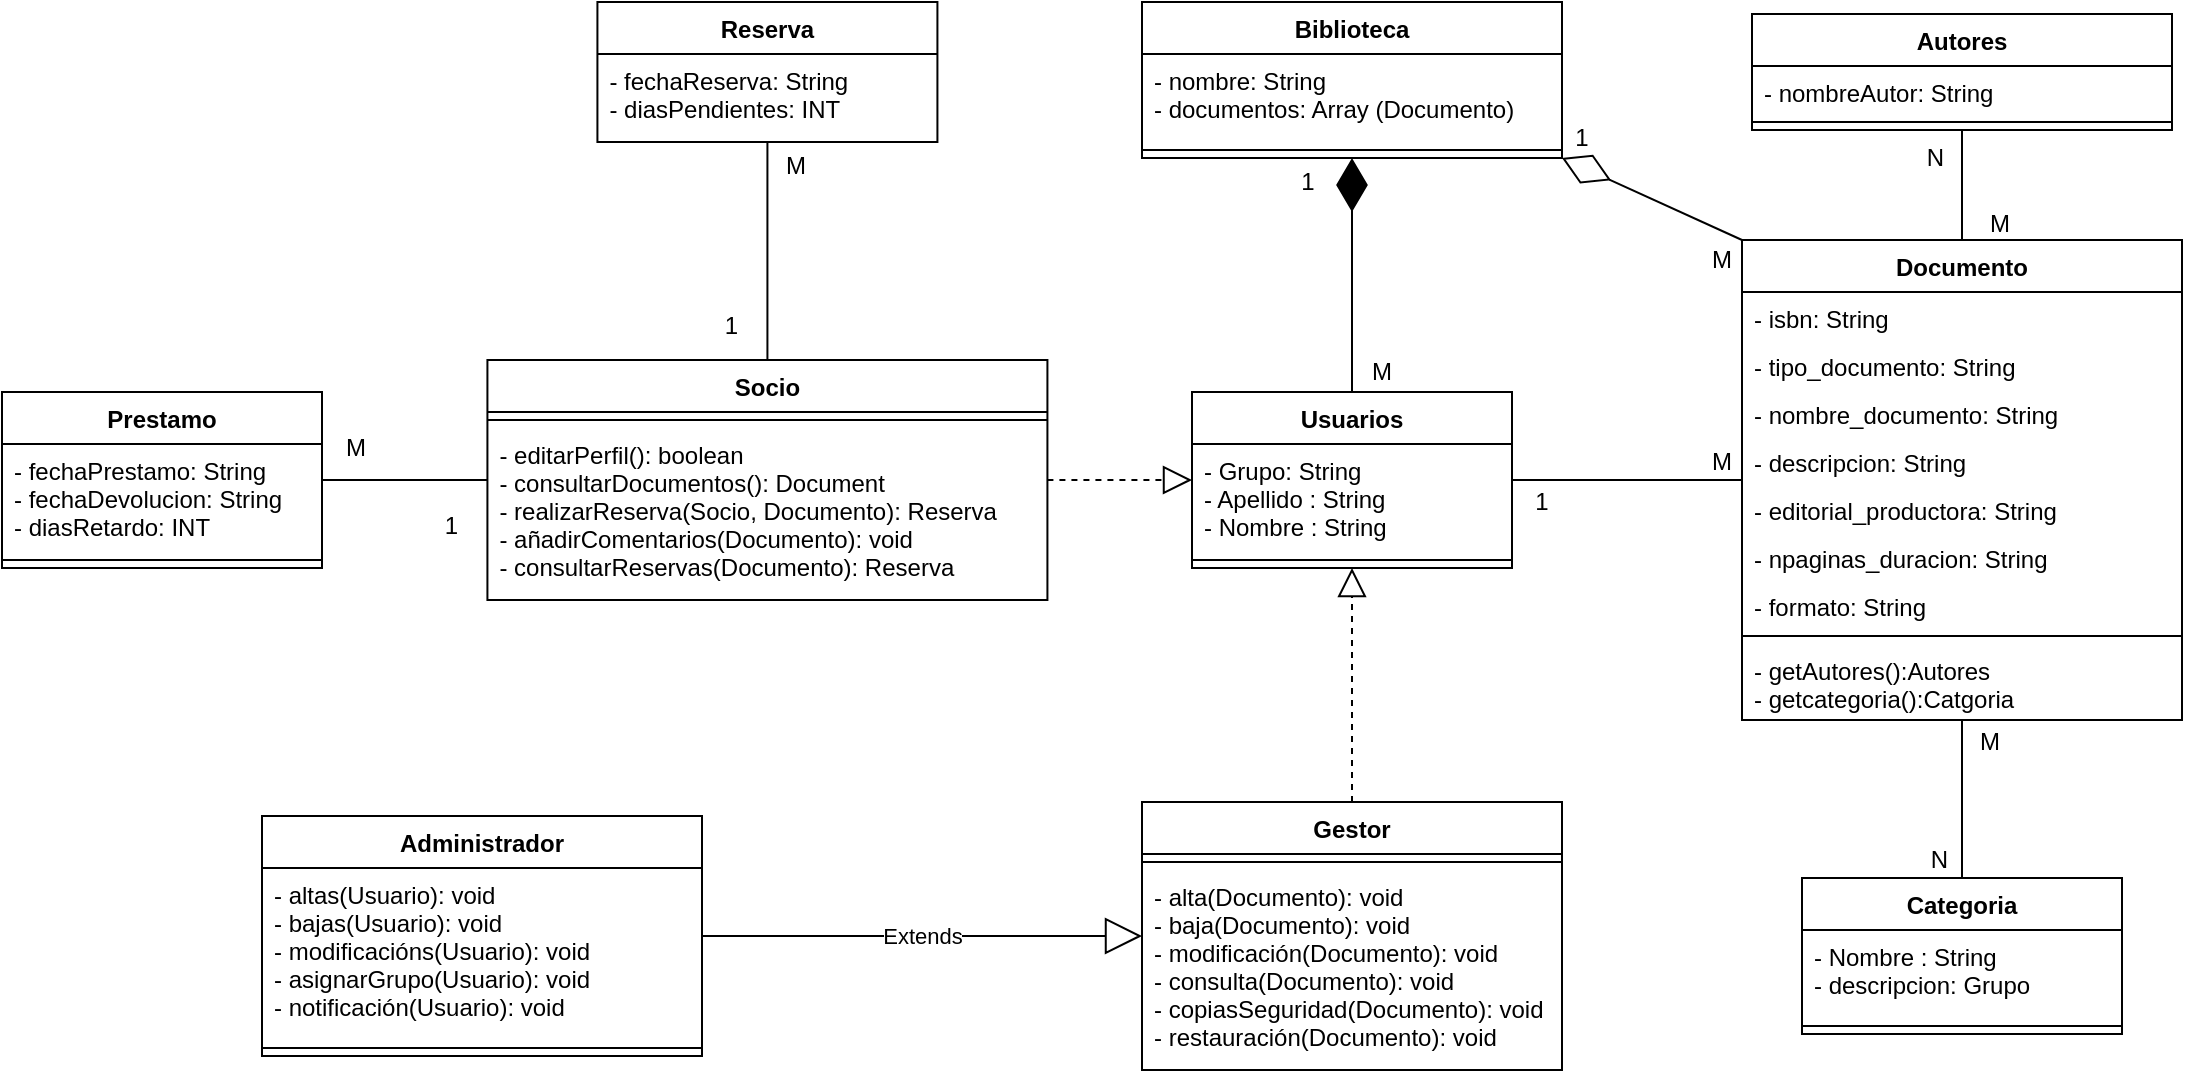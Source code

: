 <mxfile version="21.3.2" type="github">
  <diagram name="Página-1" id="AwrBdzoYUAu0STF_QJqE">
    <mxGraphModel dx="2181" dy="1824" grid="1" gridSize="10" guides="1" tooltips="1" connect="1" arrows="1" fold="1" page="1" pageScale="1" pageWidth="827" pageHeight="1169" math="0" shadow="0">
      <root>
        <mxCell id="0" />
        <mxCell id="1" parent="0" />
        <mxCell id="6VpIvGpCJ8_AKMY0z0iE-1" value="Usuarios" style="swimlane;fontStyle=1;align=center;verticalAlign=top;childLayout=stackLayout;horizontal=1;startSize=26;horizontalStack=0;resizeParent=1;resizeParentMax=0;resizeLast=0;collapsible=1;marginBottom=0;" vertex="1" parent="1">
          <mxGeometry x="285" y="-45" width="160" height="88" as="geometry">
            <mxRectangle x="210" y="10" width="90" height="30" as="alternateBounds" />
          </mxGeometry>
        </mxCell>
        <mxCell id="6VpIvGpCJ8_AKMY0z0iE-2" value="- Grupo: String&#xa;- Apellido : String&#xa;- Nombre : String&#xa;" style="text;strokeColor=none;fillColor=none;align=left;verticalAlign=top;spacingLeft=4;spacingRight=4;overflow=hidden;rotatable=0;points=[[0,0.5],[1,0.5]];portConstraint=eastwest;" vertex="1" parent="6VpIvGpCJ8_AKMY0z0iE-1">
          <mxGeometry y="26" width="160" height="54" as="geometry" />
        </mxCell>
        <mxCell id="6VpIvGpCJ8_AKMY0z0iE-3" value="" style="line;strokeWidth=1;fillColor=none;align=left;verticalAlign=middle;spacingTop=-1;spacingLeft=3;spacingRight=3;rotatable=0;labelPosition=right;points=[];portConstraint=eastwest;strokeColor=inherit;" vertex="1" parent="6VpIvGpCJ8_AKMY0z0iE-1">
          <mxGeometry y="80" width="160" height="8" as="geometry" />
        </mxCell>
        <mxCell id="6VpIvGpCJ8_AKMY0z0iE-4" value="Administrador" style="swimlane;fontStyle=1;align=center;verticalAlign=top;childLayout=stackLayout;horizontal=1;startSize=26;horizontalStack=0;resizeParent=1;resizeParentMax=0;resizeLast=0;collapsible=1;marginBottom=0;" vertex="1" parent="1">
          <mxGeometry x="-180.0" y="167" width="220" height="120" as="geometry" />
        </mxCell>
        <mxCell id="6VpIvGpCJ8_AKMY0z0iE-6" value="- altas(Usuario): void&#xa;- bajas(Usuario): void&#xa;- modificacións(Usuario): void&#xa;- asignarGrupo(Usuario): void&#xa;- notificación(Usuario): void&#xa;" style="text;strokeColor=none;fillColor=none;align=left;verticalAlign=top;spacingLeft=4;spacingRight=4;overflow=hidden;rotatable=0;points=[[0,0.5],[1,0.5]];portConstraint=eastwest;" vertex="1" parent="6VpIvGpCJ8_AKMY0z0iE-4">
          <mxGeometry y="26" width="220" height="86" as="geometry" />
        </mxCell>
        <mxCell id="6VpIvGpCJ8_AKMY0z0iE-5" value="" style="line;strokeWidth=1;fillColor=none;align=left;verticalAlign=middle;spacingTop=-1;spacingLeft=3;spacingRight=3;rotatable=0;labelPosition=right;points=[];portConstraint=eastwest;strokeColor=inherit;" vertex="1" parent="6VpIvGpCJ8_AKMY0z0iE-4">
          <mxGeometry y="112" width="220" height="8" as="geometry" />
        </mxCell>
        <mxCell id="6VpIvGpCJ8_AKMY0z0iE-7" value="Gestor" style="swimlane;fontStyle=1;align=center;verticalAlign=top;childLayout=stackLayout;horizontal=1;startSize=26;horizontalStack=0;resizeParent=1;resizeParentMax=0;resizeLast=0;collapsible=1;marginBottom=0;" vertex="1" parent="1">
          <mxGeometry x="260" y="160" width="210" height="134" as="geometry" />
        </mxCell>
        <mxCell id="6VpIvGpCJ8_AKMY0z0iE-8" value="" style="line;strokeWidth=1;fillColor=none;align=left;verticalAlign=middle;spacingTop=-1;spacingLeft=3;spacingRight=3;rotatable=0;labelPosition=right;points=[];portConstraint=eastwest;strokeColor=inherit;" vertex="1" parent="6VpIvGpCJ8_AKMY0z0iE-7">
          <mxGeometry y="26" width="210" height="8" as="geometry" />
        </mxCell>
        <mxCell id="6VpIvGpCJ8_AKMY0z0iE-9" value="- alta(Documento): void&#xa;- baja(Documento): void&#xa;- modificación(Documento): void&#xa;- consulta(Documento): void&#xa;- copiasSeguridad(Documento): void&#xa;- restauración(Documento): void&#xa;&#xa;" style="text;strokeColor=none;fillColor=none;align=left;verticalAlign=top;spacingLeft=4;spacingRight=4;overflow=hidden;rotatable=0;points=[[0,0.5],[1,0.5]];portConstraint=eastwest;" vertex="1" parent="6VpIvGpCJ8_AKMY0z0iE-7">
          <mxGeometry y="34" width="210" height="100" as="geometry" />
        </mxCell>
        <mxCell id="6VpIvGpCJ8_AKMY0z0iE-10" value="Socio" style="swimlane;fontStyle=1;align=center;verticalAlign=top;childLayout=stackLayout;horizontal=1;startSize=26;horizontalStack=0;resizeParent=1;resizeParentMax=0;resizeLast=0;collapsible=1;marginBottom=0;" vertex="1" parent="1">
          <mxGeometry x="-67.29" y="-61" width="280" height="120" as="geometry" />
        </mxCell>
        <mxCell id="6VpIvGpCJ8_AKMY0z0iE-11" value="" style="line;strokeWidth=1;fillColor=none;align=left;verticalAlign=middle;spacingTop=-1;spacingLeft=3;spacingRight=3;rotatable=0;labelPosition=right;points=[];portConstraint=eastwest;strokeColor=inherit;" vertex="1" parent="6VpIvGpCJ8_AKMY0z0iE-10">
          <mxGeometry y="26" width="280" height="8" as="geometry" />
        </mxCell>
        <mxCell id="6VpIvGpCJ8_AKMY0z0iE-12" value="- editarPerfil(): boolean&#xa;- consultarDocumentos(): Document&#xa;- realizarReserva(Socio, Documento): Reserva&#xa;- añadirComentarios(Documento): void&#xa;- consultarReservas(Documento): Reserva&#xa;&#xa;" style="text;strokeColor=none;fillColor=none;align=left;verticalAlign=top;spacingLeft=4;spacingRight=4;overflow=hidden;rotatable=0;points=[[0,0.5],[1,0.5]];portConstraint=eastwest;" vertex="1" parent="6VpIvGpCJ8_AKMY0z0iE-10">
          <mxGeometry y="34" width="280" height="86" as="geometry" />
        </mxCell>
        <mxCell id="6VpIvGpCJ8_AKMY0z0iE-13" value="Documento" style="swimlane;fontStyle=1;align=center;verticalAlign=top;childLayout=stackLayout;horizontal=1;startSize=26;horizontalStack=0;resizeParent=1;resizeParentMax=0;resizeLast=0;collapsible=1;marginBottom=0;" vertex="1" parent="1">
          <mxGeometry x="560" y="-121" width="220" height="240" as="geometry">
            <mxRectangle x="735" y="-50" width="110" height="30" as="alternateBounds" />
          </mxGeometry>
        </mxCell>
        <mxCell id="6VpIvGpCJ8_AKMY0z0iE-14" value="- isbn: String" style="text;strokeColor=none;fillColor=none;align=left;verticalAlign=top;spacingLeft=4;spacingRight=4;overflow=hidden;rotatable=0;points=[[0,0.5],[1,0.5]];portConstraint=eastwest;" vertex="1" parent="6VpIvGpCJ8_AKMY0z0iE-13">
          <mxGeometry y="26" width="220" height="24" as="geometry" />
        </mxCell>
        <mxCell id="6VpIvGpCJ8_AKMY0z0iE-15" value="- tipo_documento: String" style="text;strokeColor=none;fillColor=none;align=left;verticalAlign=top;spacingLeft=4;spacingRight=4;overflow=hidden;rotatable=0;points=[[0,0.5],[1,0.5]];portConstraint=eastwest;" vertex="1" parent="6VpIvGpCJ8_AKMY0z0iE-13">
          <mxGeometry y="50" width="220" height="24" as="geometry" />
        </mxCell>
        <mxCell id="6VpIvGpCJ8_AKMY0z0iE-16" value="- nombre_documento: String" style="text;strokeColor=none;fillColor=none;align=left;verticalAlign=top;spacingLeft=4;spacingRight=4;overflow=hidden;rotatable=0;points=[[0,0.5],[1,0.5]];portConstraint=eastwest;" vertex="1" parent="6VpIvGpCJ8_AKMY0z0iE-13">
          <mxGeometry y="74" width="220" height="24" as="geometry" />
        </mxCell>
        <mxCell id="6VpIvGpCJ8_AKMY0z0iE-17" value="- descripcion: String" style="text;strokeColor=none;fillColor=none;align=left;verticalAlign=top;spacingLeft=4;spacingRight=4;overflow=hidden;rotatable=0;points=[[0,0.5],[1,0.5]];portConstraint=eastwest;" vertex="1" parent="6VpIvGpCJ8_AKMY0z0iE-13">
          <mxGeometry y="98" width="220" height="24" as="geometry" />
        </mxCell>
        <mxCell id="6VpIvGpCJ8_AKMY0z0iE-18" value="- editorial_productora: String" style="text;strokeColor=none;fillColor=none;align=left;verticalAlign=top;spacingLeft=4;spacingRight=4;overflow=hidden;rotatable=0;points=[[0,0.5],[1,0.5]];portConstraint=eastwest;" vertex="1" parent="6VpIvGpCJ8_AKMY0z0iE-13">
          <mxGeometry y="122" width="220" height="24" as="geometry" />
        </mxCell>
        <mxCell id="6VpIvGpCJ8_AKMY0z0iE-19" value="- npaginas_duracion: String" style="text;strokeColor=none;fillColor=none;align=left;verticalAlign=top;spacingLeft=4;spacingRight=4;overflow=hidden;rotatable=0;points=[[0,0.5],[1,0.5]];portConstraint=eastwest;" vertex="1" parent="6VpIvGpCJ8_AKMY0z0iE-13">
          <mxGeometry y="146" width="220" height="24" as="geometry" />
        </mxCell>
        <mxCell id="6VpIvGpCJ8_AKMY0z0iE-20" value="- formato: String" style="text;strokeColor=none;fillColor=none;align=left;verticalAlign=top;spacingLeft=4;spacingRight=4;overflow=hidden;rotatable=0;points=[[0,0.5],[1,0.5]];portConstraint=eastwest;" vertex="1" parent="6VpIvGpCJ8_AKMY0z0iE-13">
          <mxGeometry y="170" width="220" height="24" as="geometry" />
        </mxCell>
        <mxCell id="6VpIvGpCJ8_AKMY0z0iE-21" value="" style="line;strokeWidth=1;fillColor=none;align=left;verticalAlign=middle;spacingTop=-1;spacingLeft=3;spacingRight=3;rotatable=0;labelPosition=right;points=[];portConstraint=eastwest;strokeColor=inherit;" vertex="1" parent="6VpIvGpCJ8_AKMY0z0iE-13">
          <mxGeometry y="194" width="220" height="8" as="geometry" />
        </mxCell>
        <mxCell id="6VpIvGpCJ8_AKMY0z0iE-22" value="- getAutores():Autores&#xa;- getcategoria():Catgoria&#xa;" style="text;strokeColor=none;fillColor=none;align=left;verticalAlign=top;spacingLeft=4;spacingRight=4;overflow=hidden;rotatable=0;points=[[0,0.5],[1,0.5]];portConstraint=eastwest;" vertex="1" parent="6VpIvGpCJ8_AKMY0z0iE-13">
          <mxGeometry y="202" width="220" height="38" as="geometry" />
        </mxCell>
        <mxCell id="6VpIvGpCJ8_AKMY0z0iE-23" value="Biblioteca" style="swimlane;fontStyle=1;align=center;verticalAlign=top;childLayout=stackLayout;horizontal=1;startSize=26;horizontalStack=0;resizeParent=1;resizeParentMax=0;resizeLast=0;collapsible=1;marginBottom=0;" vertex="1" parent="1">
          <mxGeometry x="260" y="-240" width="210" height="78" as="geometry">
            <mxRectangle x="20" y="10" width="100" height="30" as="alternateBounds" />
          </mxGeometry>
        </mxCell>
        <mxCell id="6VpIvGpCJ8_AKMY0z0iE-24" value="- nombre: String&#xa;- documentos: Array (Documento)" style="text;strokeColor=none;fillColor=none;align=left;verticalAlign=top;spacingLeft=4;spacingRight=4;overflow=hidden;rotatable=0;points=[[0,0.5],[1,0.5]];portConstraint=eastwest;" vertex="1" parent="6VpIvGpCJ8_AKMY0z0iE-23">
          <mxGeometry y="26" width="210" height="44" as="geometry" />
        </mxCell>
        <mxCell id="6VpIvGpCJ8_AKMY0z0iE-25" value="" style="line;strokeWidth=1;fillColor=none;align=left;verticalAlign=middle;spacingTop=-1;spacingLeft=3;spacingRight=3;rotatable=0;labelPosition=right;points=[];portConstraint=eastwest;strokeColor=inherit;" vertex="1" parent="6VpIvGpCJ8_AKMY0z0iE-23">
          <mxGeometry y="70" width="210" height="8" as="geometry" />
        </mxCell>
        <mxCell id="6VpIvGpCJ8_AKMY0z0iE-26" value="Reserva" style="swimlane;fontStyle=1;align=center;verticalAlign=top;childLayout=stackLayout;horizontal=1;startSize=26;horizontalStack=0;resizeParent=1;resizeParentMax=0;resizeLast=0;collapsible=1;marginBottom=0;" vertex="1" parent="1">
          <mxGeometry x="-12.29" y="-240" width="170" height="70" as="geometry" />
        </mxCell>
        <mxCell id="6VpIvGpCJ8_AKMY0z0iE-27" value="- fechaReserva: String&#xa;- diasPendientes: INT&#xa;" style="text;strokeColor=none;fillColor=none;align=left;verticalAlign=top;spacingLeft=4;spacingRight=4;overflow=hidden;rotatable=0;points=[[0,0.5],[1,0.5]];portConstraint=eastwest;" vertex="1" parent="6VpIvGpCJ8_AKMY0z0iE-26">
          <mxGeometry y="26" width="170" height="44" as="geometry" />
        </mxCell>
        <mxCell id="6VpIvGpCJ8_AKMY0z0iE-29" value="" style="endArrow=diamondThin;endFill=1;endSize=24;html=1;rounded=0;" edge="1" parent="1" source="6VpIvGpCJ8_AKMY0z0iE-1" target="6VpIvGpCJ8_AKMY0z0iE-23">
          <mxGeometry width="160" relative="1" as="geometry">
            <mxPoint x="195.0" y="40" as="sourcePoint" />
            <mxPoint x="105.0" y="40" as="targetPoint" />
          </mxGeometry>
        </mxCell>
        <mxCell id="6VpIvGpCJ8_AKMY0z0iE-34" value="" style="endArrow=block;dashed=1;endFill=0;endSize=12;html=1;rounded=0;" edge="1" parent="1" source="6VpIvGpCJ8_AKMY0z0iE-10" target="6VpIvGpCJ8_AKMY0z0iE-1">
          <mxGeometry width="160" relative="1" as="geometry">
            <mxPoint x="77.71" y="317" as="sourcePoint" />
            <mxPoint x="257.71" y="62.138" as="targetPoint" />
          </mxGeometry>
        </mxCell>
        <mxCell id="6VpIvGpCJ8_AKMY0z0iE-35" value="Autores" style="swimlane;fontStyle=1;align=center;verticalAlign=top;childLayout=stackLayout;horizontal=1;startSize=26;horizontalStack=0;resizeParent=1;resizeParentMax=0;resizeLast=0;collapsible=1;marginBottom=0;" vertex="1" parent="1">
          <mxGeometry x="565" y="-234" width="210" height="58" as="geometry" />
        </mxCell>
        <mxCell id="6VpIvGpCJ8_AKMY0z0iE-36" value="- nombreAutor: String&#xa;&#xa;" style="text;strokeColor=none;fillColor=none;align=left;verticalAlign=top;spacingLeft=4;spacingRight=4;overflow=hidden;rotatable=0;points=[[0,0.5],[1,0.5]];portConstraint=eastwest;" vertex="1" parent="6VpIvGpCJ8_AKMY0z0iE-35">
          <mxGeometry y="26" width="210" height="24" as="geometry" />
        </mxCell>
        <mxCell id="6VpIvGpCJ8_AKMY0z0iE-37" value="" style="line;strokeWidth=1;fillColor=none;align=left;verticalAlign=middle;spacingTop=-1;spacingLeft=3;spacingRight=3;rotatable=0;labelPosition=right;points=[];portConstraint=eastwest;strokeColor=inherit;" vertex="1" parent="6VpIvGpCJ8_AKMY0z0iE-35">
          <mxGeometry y="50" width="210" height="8" as="geometry" />
        </mxCell>
        <mxCell id="6VpIvGpCJ8_AKMY0z0iE-38" value="" style="endArrow=diamondThin;endFill=0;endSize=24;html=1;rounded=0;entryX=1;entryY=1;entryDx=0;entryDy=0;exitX=0;exitY=0;exitDx=0;exitDy=0;" edge="1" parent="1" source="6VpIvGpCJ8_AKMY0z0iE-13" target="6VpIvGpCJ8_AKMY0z0iE-23">
          <mxGeometry width="160" relative="1" as="geometry">
            <mxPoint x="425" y="200" as="sourcePoint" />
            <mxPoint x="585" y="200" as="targetPoint" />
          </mxGeometry>
        </mxCell>
        <mxCell id="6VpIvGpCJ8_AKMY0z0iE-39" value="" style="endArrow=block;dashed=1;endFill=0;endSize=12;html=1;rounded=0;" edge="1" parent="1" source="6VpIvGpCJ8_AKMY0z0iE-7" target="6VpIvGpCJ8_AKMY0z0iE-1">
          <mxGeometry width="160" relative="1" as="geometry">
            <mxPoint x="264.693" y="170" as="sourcePoint" />
            <mxPoint x="585" y="130" as="targetPoint" />
          </mxGeometry>
        </mxCell>
        <mxCell id="6VpIvGpCJ8_AKMY0z0iE-40" value="Prestamo" style="swimlane;fontStyle=1;align=center;verticalAlign=top;childLayout=stackLayout;horizontal=1;startSize=26;horizontalStack=0;resizeParent=1;resizeParentMax=0;resizeLast=0;collapsible=1;marginBottom=0;" vertex="1" parent="1">
          <mxGeometry x="-310" y="-45" width="160" height="88" as="geometry" />
        </mxCell>
        <mxCell id="6VpIvGpCJ8_AKMY0z0iE-41" value="- fechaPrestamo: String&#xa;- fechaDevolucion: String&#xa;- diasRetardo: INT&#xa;" style="text;strokeColor=none;fillColor=none;align=left;verticalAlign=top;spacingLeft=4;spacingRight=4;overflow=hidden;rotatable=0;points=[[0,0.5],[1,0.5]];portConstraint=eastwest;" vertex="1" parent="6VpIvGpCJ8_AKMY0z0iE-40">
          <mxGeometry y="26" width="160" height="54" as="geometry" />
        </mxCell>
        <mxCell id="6VpIvGpCJ8_AKMY0z0iE-42" value="" style="line;strokeWidth=1;fillColor=none;align=left;verticalAlign=middle;spacingTop=-1;spacingLeft=3;spacingRight=3;rotatable=0;labelPosition=right;points=[];portConstraint=eastwest;strokeColor=inherit;" vertex="1" parent="6VpIvGpCJ8_AKMY0z0iE-40">
          <mxGeometry y="80" width="160" height="8" as="geometry" />
        </mxCell>
        <mxCell id="6VpIvGpCJ8_AKMY0z0iE-49" value="Categoria" style="swimlane;fontStyle=1;align=center;verticalAlign=top;childLayout=stackLayout;horizontal=1;startSize=26;horizontalStack=0;resizeParent=1;resizeParentMax=0;resizeLast=0;collapsible=1;marginBottom=0;" vertex="1" parent="1">
          <mxGeometry x="590" y="198" width="160" height="78" as="geometry">
            <mxRectangle x="210" y="10" width="90" height="30" as="alternateBounds" />
          </mxGeometry>
        </mxCell>
        <mxCell id="6VpIvGpCJ8_AKMY0z0iE-50" value="- Nombre : String&#xa;- descripcion: Grupo" style="text;strokeColor=none;fillColor=none;align=left;verticalAlign=top;spacingLeft=4;spacingRight=4;overflow=hidden;rotatable=0;points=[[0,0.5],[1,0.5]];portConstraint=eastwest;" vertex="1" parent="6VpIvGpCJ8_AKMY0z0iE-49">
          <mxGeometry y="26" width="160" height="44" as="geometry" />
        </mxCell>
        <mxCell id="6VpIvGpCJ8_AKMY0z0iE-51" value="" style="line;strokeWidth=1;fillColor=none;align=left;verticalAlign=middle;spacingTop=-1;spacingLeft=3;spacingRight=3;rotatable=0;labelPosition=right;points=[];portConstraint=eastwest;strokeColor=inherit;" vertex="1" parent="6VpIvGpCJ8_AKMY0z0iE-49">
          <mxGeometry y="70" width="160" height="8" as="geometry" />
        </mxCell>
        <mxCell id="6VpIvGpCJ8_AKMY0z0iE-58" value="Extends" style="endArrow=block;endSize=16;endFill=0;html=1;rounded=0;" edge="1" parent="1" source="6VpIvGpCJ8_AKMY0z0iE-4" target="6VpIvGpCJ8_AKMY0z0iE-7">
          <mxGeometry width="160" relative="1" as="geometry">
            <mxPoint x="61.42" y="187.619" as="sourcePoint" />
            <mxPoint x="221.42" y="18" as="targetPoint" />
          </mxGeometry>
        </mxCell>
        <mxCell id="6VpIvGpCJ8_AKMY0z0iE-59" value="" style="endArrow=none;html=1;rounded=0;" edge="1" parent="1" source="6VpIvGpCJ8_AKMY0z0iE-1" target="6VpIvGpCJ8_AKMY0z0iE-13">
          <mxGeometry width="50" height="50" relative="1" as="geometry">
            <mxPoint x="235.0" y="80" as="sourcePoint" />
            <mxPoint x="285" y="30" as="targetPoint" />
          </mxGeometry>
        </mxCell>
        <mxCell id="6VpIvGpCJ8_AKMY0z0iE-61" value="1" style="text;html=1;strokeColor=none;fillColor=none;align=center;verticalAlign=middle;whiteSpace=wrap;rounded=0;" vertex="1" parent="1">
          <mxGeometry x="450" width="20" height="20" as="geometry" />
        </mxCell>
        <mxCell id="6VpIvGpCJ8_AKMY0z0iE-63" value="" style="endArrow=none;html=1;rounded=0;" edge="1" parent="1" source="6VpIvGpCJ8_AKMY0z0iE-13" target="6VpIvGpCJ8_AKMY0z0iE-35">
          <mxGeometry relative="1" as="geometry">
            <mxPoint x="827.29" y="-152" as="sourcePoint" />
            <mxPoint x="987.29" y="-152" as="targetPoint" />
          </mxGeometry>
        </mxCell>
        <mxCell id="6VpIvGpCJ8_AKMY0z0iE-64" value="M" style="resizable=0;html=1;whiteSpace=wrap;align=left;verticalAlign=bottom;" connectable="0" vertex="1" parent="6VpIvGpCJ8_AKMY0z0iE-63">
          <mxGeometry x="-1" relative="1" as="geometry">
            <mxPoint x="12" as="offset" />
          </mxGeometry>
        </mxCell>
        <mxCell id="6VpIvGpCJ8_AKMY0z0iE-65" value="N" style="resizable=0;html=1;whiteSpace=wrap;align=right;verticalAlign=bottom;" connectable="0" vertex="1" parent="6VpIvGpCJ8_AKMY0z0iE-63">
          <mxGeometry x="1" relative="1" as="geometry">
            <mxPoint x="-8" y="22" as="offset" />
          </mxGeometry>
        </mxCell>
        <mxCell id="6VpIvGpCJ8_AKMY0z0iE-66" value="" style="endArrow=none;html=1;rounded=0;" edge="1" parent="1" source="6VpIvGpCJ8_AKMY0z0iE-13" target="6VpIvGpCJ8_AKMY0z0iE-49">
          <mxGeometry relative="1" as="geometry">
            <mxPoint x="837.29" y="-110" as="sourcePoint" />
            <mxPoint x="997.29" y="-110" as="targetPoint" />
          </mxGeometry>
        </mxCell>
        <mxCell id="6VpIvGpCJ8_AKMY0z0iE-67" value="M" style="resizable=0;html=1;whiteSpace=wrap;align=left;verticalAlign=bottom;" connectable="0" vertex="1" parent="6VpIvGpCJ8_AKMY0z0iE-66">
          <mxGeometry x="-1" relative="1" as="geometry">
            <mxPoint x="7" y="19" as="offset" />
          </mxGeometry>
        </mxCell>
        <mxCell id="6VpIvGpCJ8_AKMY0z0iE-68" value="N" style="resizable=0;html=1;whiteSpace=wrap;align=right;verticalAlign=bottom;" connectable="0" vertex="1" parent="6VpIvGpCJ8_AKMY0z0iE-66">
          <mxGeometry x="1" relative="1" as="geometry">
            <mxPoint x="-6" y="-1" as="offset" />
          </mxGeometry>
        </mxCell>
        <mxCell id="6VpIvGpCJ8_AKMY0z0iE-72" value="" style="endArrow=none;html=1;rounded=0;" edge="1" parent="1" source="6VpIvGpCJ8_AKMY0z0iE-26" target="6VpIvGpCJ8_AKMY0z0iE-10">
          <mxGeometry relative="1" as="geometry">
            <mxPoint x="72.21" y="-117" as="sourcePoint" />
            <mxPoint x="72.71" y="-61" as="targetPoint" />
          </mxGeometry>
        </mxCell>
        <mxCell id="6VpIvGpCJ8_AKMY0z0iE-73" value="M" style="resizable=0;html=1;whiteSpace=wrap;align=left;verticalAlign=bottom;" connectable="0" vertex="1" parent="6VpIvGpCJ8_AKMY0z0iE-72">
          <mxGeometry x="-1" relative="1" as="geometry">
            <mxPoint x="7" y="20" as="offset" />
          </mxGeometry>
        </mxCell>
        <mxCell id="6VpIvGpCJ8_AKMY0z0iE-74" value="1" style="resizable=0;html=1;whiteSpace=wrap;align=right;verticalAlign=bottom;" connectable="0" vertex="1" parent="6VpIvGpCJ8_AKMY0z0iE-72">
          <mxGeometry x="1" relative="1" as="geometry">
            <mxPoint x="-13" y="-9" as="offset" />
          </mxGeometry>
        </mxCell>
        <mxCell id="6VpIvGpCJ8_AKMY0z0iE-75" value="" style="endArrow=none;html=1;rounded=0;" edge="1" parent="1" source="6VpIvGpCJ8_AKMY0z0iE-40" target="6VpIvGpCJ8_AKMY0z0iE-10">
          <mxGeometry relative="1" as="geometry">
            <mxPoint x="-170.0" y="95" as="sourcePoint" />
            <mxPoint x="-67.29" y="-1" as="targetPoint" />
          </mxGeometry>
        </mxCell>
        <mxCell id="6VpIvGpCJ8_AKMY0z0iE-76" value="M" style="resizable=0;html=1;whiteSpace=wrap;align=left;verticalAlign=bottom;" connectable="0" vertex="1" parent="6VpIvGpCJ8_AKMY0z0iE-75">
          <mxGeometry x="-1" relative="1" as="geometry">
            <mxPoint x="10" y="-8" as="offset" />
          </mxGeometry>
        </mxCell>
        <mxCell id="6VpIvGpCJ8_AKMY0z0iE-77" value="1" style="resizable=0;html=1;whiteSpace=wrap;align=right;verticalAlign=bottom;" connectable="0" vertex="1" parent="6VpIvGpCJ8_AKMY0z0iE-75">
          <mxGeometry x="1" relative="1" as="geometry">
            <mxPoint x="-13" y="31" as="offset" />
          </mxGeometry>
        </mxCell>
        <mxCell id="6VpIvGpCJ8_AKMY0z0iE-78" value="1" style="text;html=1;strokeColor=none;fillColor=none;align=center;verticalAlign=middle;whiteSpace=wrap;rounded=0;" vertex="1" parent="1">
          <mxGeometry x="332.71" y="-160" width="20" height="20" as="geometry" />
        </mxCell>
        <mxCell id="6VpIvGpCJ8_AKMY0z0iE-79" value="1" style="text;html=1;strokeColor=none;fillColor=none;align=center;verticalAlign=middle;whiteSpace=wrap;rounded=0;" vertex="1" parent="1">
          <mxGeometry x="470" y="-182" width="20" height="20" as="geometry" />
        </mxCell>
        <mxCell id="6VpIvGpCJ8_AKMY0z0iE-85" value="M" style="text;html=1;strokeColor=none;fillColor=none;align=center;verticalAlign=middle;whiteSpace=wrap;rounded=0;" vertex="1" parent="1">
          <mxGeometry x="370" y="-65" width="20" height="20" as="geometry" />
        </mxCell>
        <mxCell id="6VpIvGpCJ8_AKMY0z0iE-86" value="M" style="text;html=1;strokeColor=none;fillColor=none;align=center;verticalAlign=middle;whiteSpace=wrap;rounded=0;" vertex="1" parent="1">
          <mxGeometry x="540" y="-20" width="20" height="20" as="geometry" />
        </mxCell>
        <mxCell id="6VpIvGpCJ8_AKMY0z0iE-87" value="M" style="text;html=1;strokeColor=none;fillColor=none;align=center;verticalAlign=middle;whiteSpace=wrap;rounded=0;" vertex="1" parent="1">
          <mxGeometry x="540" y="-121" width="20" height="20" as="geometry" />
        </mxCell>
      </root>
    </mxGraphModel>
  </diagram>
</mxfile>
